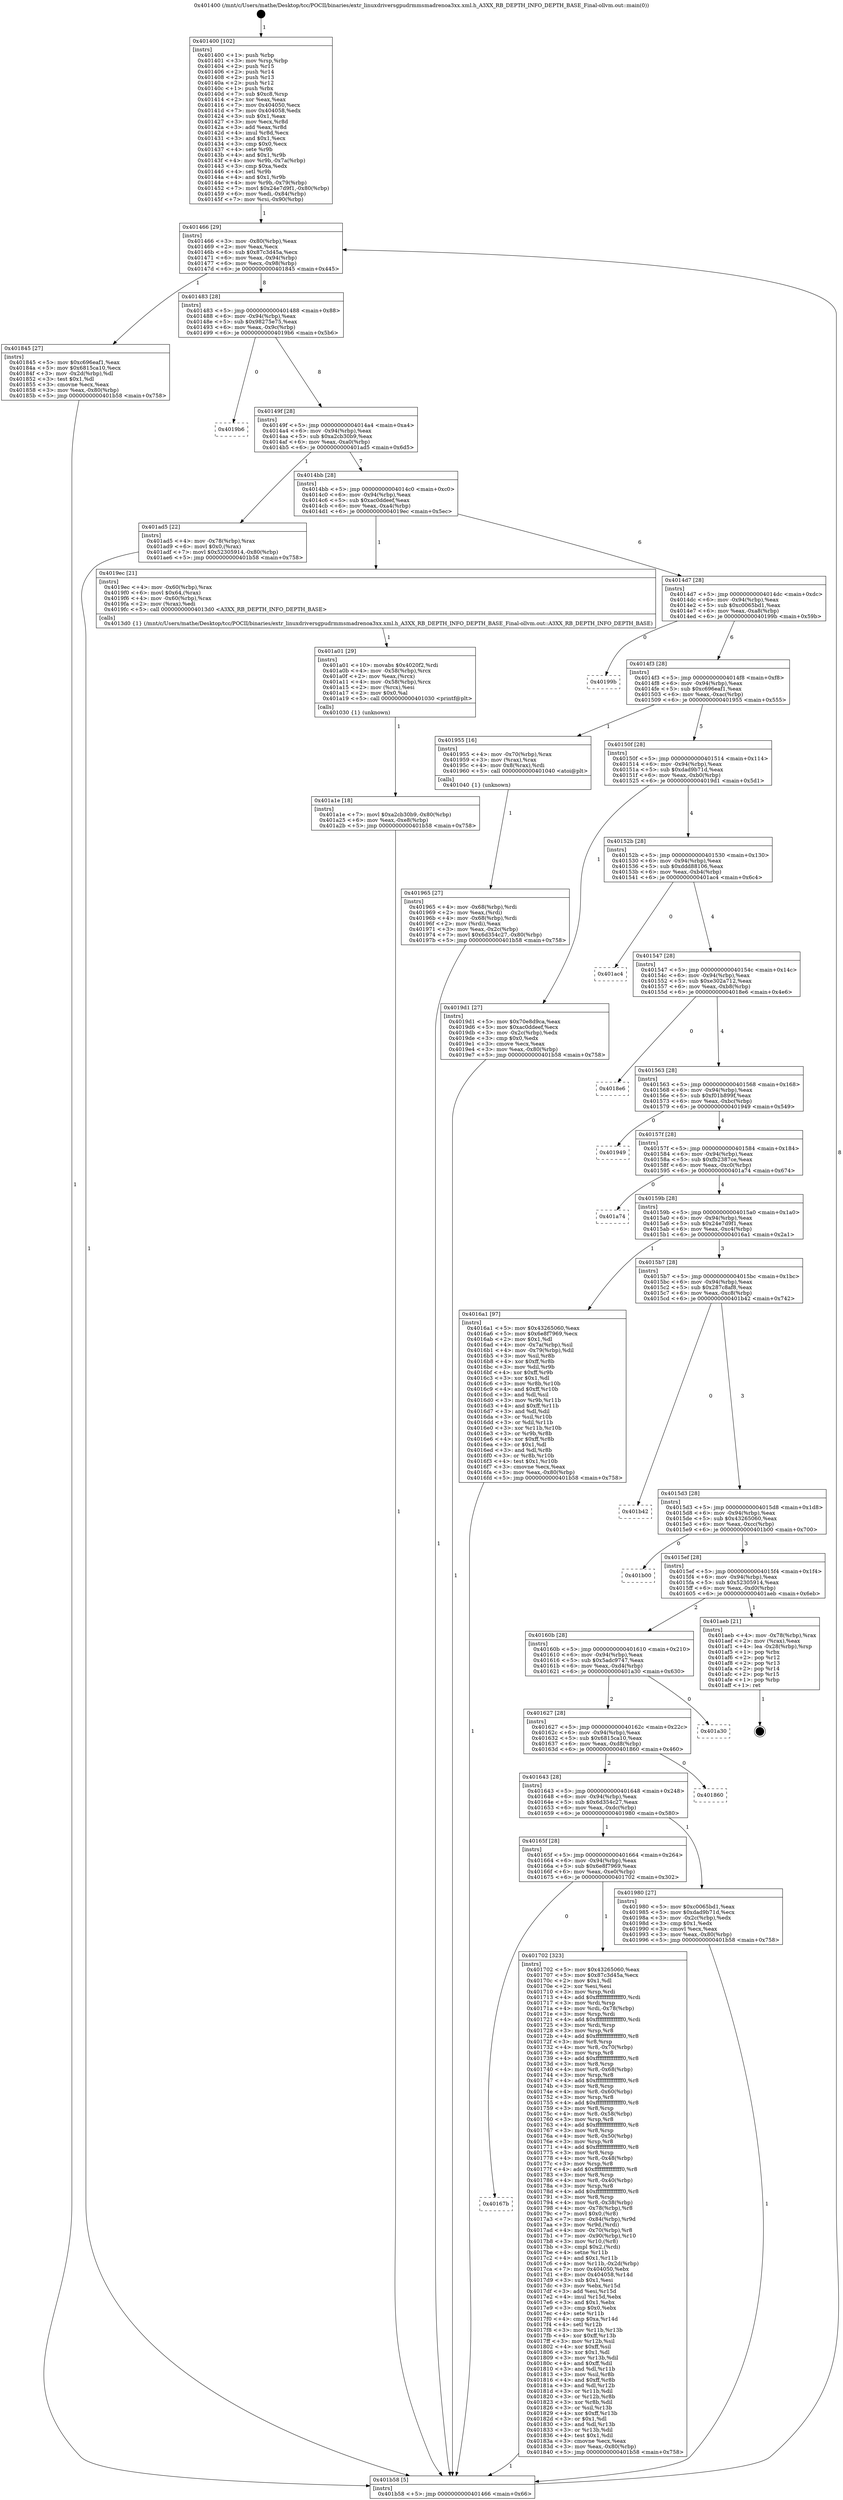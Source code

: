 digraph "0x401400" {
  label = "0x401400 (/mnt/c/Users/mathe/Desktop/tcc/POCII/binaries/extr_linuxdriversgpudrmmsmadrenoa3xx.xml.h_A3XX_RB_DEPTH_INFO_DEPTH_BASE_Final-ollvm.out::main(0))"
  labelloc = "t"
  node[shape=record]

  Entry [label="",width=0.3,height=0.3,shape=circle,fillcolor=black,style=filled]
  "0x401466" [label="{
     0x401466 [29]\l
     | [instrs]\l
     &nbsp;&nbsp;0x401466 \<+3\>: mov -0x80(%rbp),%eax\l
     &nbsp;&nbsp;0x401469 \<+2\>: mov %eax,%ecx\l
     &nbsp;&nbsp;0x40146b \<+6\>: sub $0x87c3d45a,%ecx\l
     &nbsp;&nbsp;0x401471 \<+6\>: mov %eax,-0x94(%rbp)\l
     &nbsp;&nbsp;0x401477 \<+6\>: mov %ecx,-0x98(%rbp)\l
     &nbsp;&nbsp;0x40147d \<+6\>: je 0000000000401845 \<main+0x445\>\l
  }"]
  "0x401845" [label="{
     0x401845 [27]\l
     | [instrs]\l
     &nbsp;&nbsp;0x401845 \<+5\>: mov $0xc696eaf1,%eax\l
     &nbsp;&nbsp;0x40184a \<+5\>: mov $0x6815ca10,%ecx\l
     &nbsp;&nbsp;0x40184f \<+3\>: mov -0x2d(%rbp),%dl\l
     &nbsp;&nbsp;0x401852 \<+3\>: test $0x1,%dl\l
     &nbsp;&nbsp;0x401855 \<+3\>: cmovne %ecx,%eax\l
     &nbsp;&nbsp;0x401858 \<+3\>: mov %eax,-0x80(%rbp)\l
     &nbsp;&nbsp;0x40185b \<+5\>: jmp 0000000000401b58 \<main+0x758\>\l
  }"]
  "0x401483" [label="{
     0x401483 [28]\l
     | [instrs]\l
     &nbsp;&nbsp;0x401483 \<+5\>: jmp 0000000000401488 \<main+0x88\>\l
     &nbsp;&nbsp;0x401488 \<+6\>: mov -0x94(%rbp),%eax\l
     &nbsp;&nbsp;0x40148e \<+5\>: sub $0x98275e75,%eax\l
     &nbsp;&nbsp;0x401493 \<+6\>: mov %eax,-0x9c(%rbp)\l
     &nbsp;&nbsp;0x401499 \<+6\>: je 00000000004019b6 \<main+0x5b6\>\l
  }"]
  Exit [label="",width=0.3,height=0.3,shape=circle,fillcolor=black,style=filled,peripheries=2]
  "0x4019b6" [label="{
     0x4019b6\l
  }", style=dashed]
  "0x40149f" [label="{
     0x40149f [28]\l
     | [instrs]\l
     &nbsp;&nbsp;0x40149f \<+5\>: jmp 00000000004014a4 \<main+0xa4\>\l
     &nbsp;&nbsp;0x4014a4 \<+6\>: mov -0x94(%rbp),%eax\l
     &nbsp;&nbsp;0x4014aa \<+5\>: sub $0xa2cb30b9,%eax\l
     &nbsp;&nbsp;0x4014af \<+6\>: mov %eax,-0xa0(%rbp)\l
     &nbsp;&nbsp;0x4014b5 \<+6\>: je 0000000000401ad5 \<main+0x6d5\>\l
  }"]
  "0x401a1e" [label="{
     0x401a1e [18]\l
     | [instrs]\l
     &nbsp;&nbsp;0x401a1e \<+7\>: movl $0xa2cb30b9,-0x80(%rbp)\l
     &nbsp;&nbsp;0x401a25 \<+6\>: mov %eax,-0xe8(%rbp)\l
     &nbsp;&nbsp;0x401a2b \<+5\>: jmp 0000000000401b58 \<main+0x758\>\l
  }"]
  "0x401ad5" [label="{
     0x401ad5 [22]\l
     | [instrs]\l
     &nbsp;&nbsp;0x401ad5 \<+4\>: mov -0x78(%rbp),%rax\l
     &nbsp;&nbsp;0x401ad9 \<+6\>: movl $0x0,(%rax)\l
     &nbsp;&nbsp;0x401adf \<+7\>: movl $0x52305914,-0x80(%rbp)\l
     &nbsp;&nbsp;0x401ae6 \<+5\>: jmp 0000000000401b58 \<main+0x758\>\l
  }"]
  "0x4014bb" [label="{
     0x4014bb [28]\l
     | [instrs]\l
     &nbsp;&nbsp;0x4014bb \<+5\>: jmp 00000000004014c0 \<main+0xc0\>\l
     &nbsp;&nbsp;0x4014c0 \<+6\>: mov -0x94(%rbp),%eax\l
     &nbsp;&nbsp;0x4014c6 \<+5\>: sub $0xac0ddeef,%eax\l
     &nbsp;&nbsp;0x4014cb \<+6\>: mov %eax,-0xa4(%rbp)\l
     &nbsp;&nbsp;0x4014d1 \<+6\>: je 00000000004019ec \<main+0x5ec\>\l
  }"]
  "0x401a01" [label="{
     0x401a01 [29]\l
     | [instrs]\l
     &nbsp;&nbsp;0x401a01 \<+10\>: movabs $0x4020f2,%rdi\l
     &nbsp;&nbsp;0x401a0b \<+4\>: mov -0x58(%rbp),%rcx\l
     &nbsp;&nbsp;0x401a0f \<+2\>: mov %eax,(%rcx)\l
     &nbsp;&nbsp;0x401a11 \<+4\>: mov -0x58(%rbp),%rcx\l
     &nbsp;&nbsp;0x401a15 \<+2\>: mov (%rcx),%esi\l
     &nbsp;&nbsp;0x401a17 \<+2\>: mov $0x0,%al\l
     &nbsp;&nbsp;0x401a19 \<+5\>: call 0000000000401030 \<printf@plt\>\l
     | [calls]\l
     &nbsp;&nbsp;0x401030 \{1\} (unknown)\l
  }"]
  "0x4019ec" [label="{
     0x4019ec [21]\l
     | [instrs]\l
     &nbsp;&nbsp;0x4019ec \<+4\>: mov -0x60(%rbp),%rax\l
     &nbsp;&nbsp;0x4019f0 \<+6\>: movl $0x64,(%rax)\l
     &nbsp;&nbsp;0x4019f6 \<+4\>: mov -0x60(%rbp),%rax\l
     &nbsp;&nbsp;0x4019fa \<+2\>: mov (%rax),%edi\l
     &nbsp;&nbsp;0x4019fc \<+5\>: call 00000000004013d0 \<A3XX_RB_DEPTH_INFO_DEPTH_BASE\>\l
     | [calls]\l
     &nbsp;&nbsp;0x4013d0 \{1\} (/mnt/c/Users/mathe/Desktop/tcc/POCII/binaries/extr_linuxdriversgpudrmmsmadrenoa3xx.xml.h_A3XX_RB_DEPTH_INFO_DEPTH_BASE_Final-ollvm.out::A3XX_RB_DEPTH_INFO_DEPTH_BASE)\l
  }"]
  "0x4014d7" [label="{
     0x4014d7 [28]\l
     | [instrs]\l
     &nbsp;&nbsp;0x4014d7 \<+5\>: jmp 00000000004014dc \<main+0xdc\>\l
     &nbsp;&nbsp;0x4014dc \<+6\>: mov -0x94(%rbp),%eax\l
     &nbsp;&nbsp;0x4014e2 \<+5\>: sub $0xc0065bd1,%eax\l
     &nbsp;&nbsp;0x4014e7 \<+6\>: mov %eax,-0xa8(%rbp)\l
     &nbsp;&nbsp;0x4014ed \<+6\>: je 000000000040199b \<main+0x59b\>\l
  }"]
  "0x401965" [label="{
     0x401965 [27]\l
     | [instrs]\l
     &nbsp;&nbsp;0x401965 \<+4\>: mov -0x68(%rbp),%rdi\l
     &nbsp;&nbsp;0x401969 \<+2\>: mov %eax,(%rdi)\l
     &nbsp;&nbsp;0x40196b \<+4\>: mov -0x68(%rbp),%rdi\l
     &nbsp;&nbsp;0x40196f \<+2\>: mov (%rdi),%eax\l
     &nbsp;&nbsp;0x401971 \<+3\>: mov %eax,-0x2c(%rbp)\l
     &nbsp;&nbsp;0x401974 \<+7\>: movl $0x6d354c27,-0x80(%rbp)\l
     &nbsp;&nbsp;0x40197b \<+5\>: jmp 0000000000401b58 \<main+0x758\>\l
  }"]
  "0x40199b" [label="{
     0x40199b\l
  }", style=dashed]
  "0x4014f3" [label="{
     0x4014f3 [28]\l
     | [instrs]\l
     &nbsp;&nbsp;0x4014f3 \<+5\>: jmp 00000000004014f8 \<main+0xf8\>\l
     &nbsp;&nbsp;0x4014f8 \<+6\>: mov -0x94(%rbp),%eax\l
     &nbsp;&nbsp;0x4014fe \<+5\>: sub $0xc696eaf1,%eax\l
     &nbsp;&nbsp;0x401503 \<+6\>: mov %eax,-0xac(%rbp)\l
     &nbsp;&nbsp;0x401509 \<+6\>: je 0000000000401955 \<main+0x555\>\l
  }"]
  "0x40167b" [label="{
     0x40167b\l
  }", style=dashed]
  "0x401955" [label="{
     0x401955 [16]\l
     | [instrs]\l
     &nbsp;&nbsp;0x401955 \<+4\>: mov -0x70(%rbp),%rax\l
     &nbsp;&nbsp;0x401959 \<+3\>: mov (%rax),%rax\l
     &nbsp;&nbsp;0x40195c \<+4\>: mov 0x8(%rax),%rdi\l
     &nbsp;&nbsp;0x401960 \<+5\>: call 0000000000401040 \<atoi@plt\>\l
     | [calls]\l
     &nbsp;&nbsp;0x401040 \{1\} (unknown)\l
  }"]
  "0x40150f" [label="{
     0x40150f [28]\l
     | [instrs]\l
     &nbsp;&nbsp;0x40150f \<+5\>: jmp 0000000000401514 \<main+0x114\>\l
     &nbsp;&nbsp;0x401514 \<+6\>: mov -0x94(%rbp),%eax\l
     &nbsp;&nbsp;0x40151a \<+5\>: sub $0xdad9b71d,%eax\l
     &nbsp;&nbsp;0x40151f \<+6\>: mov %eax,-0xb0(%rbp)\l
     &nbsp;&nbsp;0x401525 \<+6\>: je 00000000004019d1 \<main+0x5d1\>\l
  }"]
  "0x401702" [label="{
     0x401702 [323]\l
     | [instrs]\l
     &nbsp;&nbsp;0x401702 \<+5\>: mov $0x43265060,%eax\l
     &nbsp;&nbsp;0x401707 \<+5\>: mov $0x87c3d45a,%ecx\l
     &nbsp;&nbsp;0x40170c \<+2\>: mov $0x1,%dl\l
     &nbsp;&nbsp;0x40170e \<+2\>: xor %esi,%esi\l
     &nbsp;&nbsp;0x401710 \<+3\>: mov %rsp,%rdi\l
     &nbsp;&nbsp;0x401713 \<+4\>: add $0xfffffffffffffff0,%rdi\l
     &nbsp;&nbsp;0x401717 \<+3\>: mov %rdi,%rsp\l
     &nbsp;&nbsp;0x40171a \<+4\>: mov %rdi,-0x78(%rbp)\l
     &nbsp;&nbsp;0x40171e \<+3\>: mov %rsp,%rdi\l
     &nbsp;&nbsp;0x401721 \<+4\>: add $0xfffffffffffffff0,%rdi\l
     &nbsp;&nbsp;0x401725 \<+3\>: mov %rdi,%rsp\l
     &nbsp;&nbsp;0x401728 \<+3\>: mov %rsp,%r8\l
     &nbsp;&nbsp;0x40172b \<+4\>: add $0xfffffffffffffff0,%r8\l
     &nbsp;&nbsp;0x40172f \<+3\>: mov %r8,%rsp\l
     &nbsp;&nbsp;0x401732 \<+4\>: mov %r8,-0x70(%rbp)\l
     &nbsp;&nbsp;0x401736 \<+3\>: mov %rsp,%r8\l
     &nbsp;&nbsp;0x401739 \<+4\>: add $0xfffffffffffffff0,%r8\l
     &nbsp;&nbsp;0x40173d \<+3\>: mov %r8,%rsp\l
     &nbsp;&nbsp;0x401740 \<+4\>: mov %r8,-0x68(%rbp)\l
     &nbsp;&nbsp;0x401744 \<+3\>: mov %rsp,%r8\l
     &nbsp;&nbsp;0x401747 \<+4\>: add $0xfffffffffffffff0,%r8\l
     &nbsp;&nbsp;0x40174b \<+3\>: mov %r8,%rsp\l
     &nbsp;&nbsp;0x40174e \<+4\>: mov %r8,-0x60(%rbp)\l
     &nbsp;&nbsp;0x401752 \<+3\>: mov %rsp,%r8\l
     &nbsp;&nbsp;0x401755 \<+4\>: add $0xfffffffffffffff0,%r8\l
     &nbsp;&nbsp;0x401759 \<+3\>: mov %r8,%rsp\l
     &nbsp;&nbsp;0x40175c \<+4\>: mov %r8,-0x58(%rbp)\l
     &nbsp;&nbsp;0x401760 \<+3\>: mov %rsp,%r8\l
     &nbsp;&nbsp;0x401763 \<+4\>: add $0xfffffffffffffff0,%r8\l
     &nbsp;&nbsp;0x401767 \<+3\>: mov %r8,%rsp\l
     &nbsp;&nbsp;0x40176a \<+4\>: mov %r8,-0x50(%rbp)\l
     &nbsp;&nbsp;0x40176e \<+3\>: mov %rsp,%r8\l
     &nbsp;&nbsp;0x401771 \<+4\>: add $0xfffffffffffffff0,%r8\l
     &nbsp;&nbsp;0x401775 \<+3\>: mov %r8,%rsp\l
     &nbsp;&nbsp;0x401778 \<+4\>: mov %r8,-0x48(%rbp)\l
     &nbsp;&nbsp;0x40177c \<+3\>: mov %rsp,%r8\l
     &nbsp;&nbsp;0x40177f \<+4\>: add $0xfffffffffffffff0,%r8\l
     &nbsp;&nbsp;0x401783 \<+3\>: mov %r8,%rsp\l
     &nbsp;&nbsp;0x401786 \<+4\>: mov %r8,-0x40(%rbp)\l
     &nbsp;&nbsp;0x40178a \<+3\>: mov %rsp,%r8\l
     &nbsp;&nbsp;0x40178d \<+4\>: add $0xfffffffffffffff0,%r8\l
     &nbsp;&nbsp;0x401791 \<+3\>: mov %r8,%rsp\l
     &nbsp;&nbsp;0x401794 \<+4\>: mov %r8,-0x38(%rbp)\l
     &nbsp;&nbsp;0x401798 \<+4\>: mov -0x78(%rbp),%r8\l
     &nbsp;&nbsp;0x40179c \<+7\>: movl $0x0,(%r8)\l
     &nbsp;&nbsp;0x4017a3 \<+7\>: mov -0x84(%rbp),%r9d\l
     &nbsp;&nbsp;0x4017aa \<+3\>: mov %r9d,(%rdi)\l
     &nbsp;&nbsp;0x4017ad \<+4\>: mov -0x70(%rbp),%r8\l
     &nbsp;&nbsp;0x4017b1 \<+7\>: mov -0x90(%rbp),%r10\l
     &nbsp;&nbsp;0x4017b8 \<+3\>: mov %r10,(%r8)\l
     &nbsp;&nbsp;0x4017bb \<+3\>: cmpl $0x2,(%rdi)\l
     &nbsp;&nbsp;0x4017be \<+4\>: setne %r11b\l
     &nbsp;&nbsp;0x4017c2 \<+4\>: and $0x1,%r11b\l
     &nbsp;&nbsp;0x4017c6 \<+4\>: mov %r11b,-0x2d(%rbp)\l
     &nbsp;&nbsp;0x4017ca \<+7\>: mov 0x404050,%ebx\l
     &nbsp;&nbsp;0x4017d1 \<+8\>: mov 0x404058,%r14d\l
     &nbsp;&nbsp;0x4017d9 \<+3\>: sub $0x1,%esi\l
     &nbsp;&nbsp;0x4017dc \<+3\>: mov %ebx,%r15d\l
     &nbsp;&nbsp;0x4017df \<+3\>: add %esi,%r15d\l
     &nbsp;&nbsp;0x4017e2 \<+4\>: imul %r15d,%ebx\l
     &nbsp;&nbsp;0x4017e6 \<+3\>: and $0x1,%ebx\l
     &nbsp;&nbsp;0x4017e9 \<+3\>: cmp $0x0,%ebx\l
     &nbsp;&nbsp;0x4017ec \<+4\>: sete %r11b\l
     &nbsp;&nbsp;0x4017f0 \<+4\>: cmp $0xa,%r14d\l
     &nbsp;&nbsp;0x4017f4 \<+4\>: setl %r12b\l
     &nbsp;&nbsp;0x4017f8 \<+3\>: mov %r11b,%r13b\l
     &nbsp;&nbsp;0x4017fb \<+4\>: xor $0xff,%r13b\l
     &nbsp;&nbsp;0x4017ff \<+3\>: mov %r12b,%sil\l
     &nbsp;&nbsp;0x401802 \<+4\>: xor $0xff,%sil\l
     &nbsp;&nbsp;0x401806 \<+3\>: xor $0x1,%dl\l
     &nbsp;&nbsp;0x401809 \<+3\>: mov %r13b,%dil\l
     &nbsp;&nbsp;0x40180c \<+4\>: and $0xff,%dil\l
     &nbsp;&nbsp;0x401810 \<+3\>: and %dl,%r11b\l
     &nbsp;&nbsp;0x401813 \<+3\>: mov %sil,%r8b\l
     &nbsp;&nbsp;0x401816 \<+4\>: and $0xff,%r8b\l
     &nbsp;&nbsp;0x40181a \<+3\>: and %dl,%r12b\l
     &nbsp;&nbsp;0x40181d \<+3\>: or %r11b,%dil\l
     &nbsp;&nbsp;0x401820 \<+3\>: or %r12b,%r8b\l
     &nbsp;&nbsp;0x401823 \<+3\>: xor %r8b,%dil\l
     &nbsp;&nbsp;0x401826 \<+3\>: or %sil,%r13b\l
     &nbsp;&nbsp;0x401829 \<+4\>: xor $0xff,%r13b\l
     &nbsp;&nbsp;0x40182d \<+3\>: or $0x1,%dl\l
     &nbsp;&nbsp;0x401830 \<+3\>: and %dl,%r13b\l
     &nbsp;&nbsp;0x401833 \<+3\>: or %r13b,%dil\l
     &nbsp;&nbsp;0x401836 \<+4\>: test $0x1,%dil\l
     &nbsp;&nbsp;0x40183a \<+3\>: cmovne %ecx,%eax\l
     &nbsp;&nbsp;0x40183d \<+3\>: mov %eax,-0x80(%rbp)\l
     &nbsp;&nbsp;0x401840 \<+5\>: jmp 0000000000401b58 \<main+0x758\>\l
  }"]
  "0x4019d1" [label="{
     0x4019d1 [27]\l
     | [instrs]\l
     &nbsp;&nbsp;0x4019d1 \<+5\>: mov $0x70e8d9ca,%eax\l
     &nbsp;&nbsp;0x4019d6 \<+5\>: mov $0xac0ddeef,%ecx\l
     &nbsp;&nbsp;0x4019db \<+3\>: mov -0x2c(%rbp),%edx\l
     &nbsp;&nbsp;0x4019de \<+3\>: cmp $0x0,%edx\l
     &nbsp;&nbsp;0x4019e1 \<+3\>: cmove %ecx,%eax\l
     &nbsp;&nbsp;0x4019e4 \<+3\>: mov %eax,-0x80(%rbp)\l
     &nbsp;&nbsp;0x4019e7 \<+5\>: jmp 0000000000401b58 \<main+0x758\>\l
  }"]
  "0x40152b" [label="{
     0x40152b [28]\l
     | [instrs]\l
     &nbsp;&nbsp;0x40152b \<+5\>: jmp 0000000000401530 \<main+0x130\>\l
     &nbsp;&nbsp;0x401530 \<+6\>: mov -0x94(%rbp),%eax\l
     &nbsp;&nbsp;0x401536 \<+5\>: sub $0xddd88106,%eax\l
     &nbsp;&nbsp;0x40153b \<+6\>: mov %eax,-0xb4(%rbp)\l
     &nbsp;&nbsp;0x401541 \<+6\>: je 0000000000401ac4 \<main+0x6c4\>\l
  }"]
  "0x40165f" [label="{
     0x40165f [28]\l
     | [instrs]\l
     &nbsp;&nbsp;0x40165f \<+5\>: jmp 0000000000401664 \<main+0x264\>\l
     &nbsp;&nbsp;0x401664 \<+6\>: mov -0x94(%rbp),%eax\l
     &nbsp;&nbsp;0x40166a \<+5\>: sub $0x6e8f7969,%eax\l
     &nbsp;&nbsp;0x40166f \<+6\>: mov %eax,-0xe0(%rbp)\l
     &nbsp;&nbsp;0x401675 \<+6\>: je 0000000000401702 \<main+0x302\>\l
  }"]
  "0x401ac4" [label="{
     0x401ac4\l
  }", style=dashed]
  "0x401547" [label="{
     0x401547 [28]\l
     | [instrs]\l
     &nbsp;&nbsp;0x401547 \<+5\>: jmp 000000000040154c \<main+0x14c\>\l
     &nbsp;&nbsp;0x40154c \<+6\>: mov -0x94(%rbp),%eax\l
     &nbsp;&nbsp;0x401552 \<+5\>: sub $0xe302a712,%eax\l
     &nbsp;&nbsp;0x401557 \<+6\>: mov %eax,-0xb8(%rbp)\l
     &nbsp;&nbsp;0x40155d \<+6\>: je 00000000004018e6 \<main+0x4e6\>\l
  }"]
  "0x401980" [label="{
     0x401980 [27]\l
     | [instrs]\l
     &nbsp;&nbsp;0x401980 \<+5\>: mov $0xc0065bd1,%eax\l
     &nbsp;&nbsp;0x401985 \<+5\>: mov $0xdad9b71d,%ecx\l
     &nbsp;&nbsp;0x40198a \<+3\>: mov -0x2c(%rbp),%edx\l
     &nbsp;&nbsp;0x40198d \<+3\>: cmp $0x1,%edx\l
     &nbsp;&nbsp;0x401990 \<+3\>: cmovl %ecx,%eax\l
     &nbsp;&nbsp;0x401993 \<+3\>: mov %eax,-0x80(%rbp)\l
     &nbsp;&nbsp;0x401996 \<+5\>: jmp 0000000000401b58 \<main+0x758\>\l
  }"]
  "0x4018e6" [label="{
     0x4018e6\l
  }", style=dashed]
  "0x401563" [label="{
     0x401563 [28]\l
     | [instrs]\l
     &nbsp;&nbsp;0x401563 \<+5\>: jmp 0000000000401568 \<main+0x168\>\l
     &nbsp;&nbsp;0x401568 \<+6\>: mov -0x94(%rbp),%eax\l
     &nbsp;&nbsp;0x40156e \<+5\>: sub $0xf01b899f,%eax\l
     &nbsp;&nbsp;0x401573 \<+6\>: mov %eax,-0xbc(%rbp)\l
     &nbsp;&nbsp;0x401579 \<+6\>: je 0000000000401949 \<main+0x549\>\l
  }"]
  "0x401643" [label="{
     0x401643 [28]\l
     | [instrs]\l
     &nbsp;&nbsp;0x401643 \<+5\>: jmp 0000000000401648 \<main+0x248\>\l
     &nbsp;&nbsp;0x401648 \<+6\>: mov -0x94(%rbp),%eax\l
     &nbsp;&nbsp;0x40164e \<+5\>: sub $0x6d354c27,%eax\l
     &nbsp;&nbsp;0x401653 \<+6\>: mov %eax,-0xdc(%rbp)\l
     &nbsp;&nbsp;0x401659 \<+6\>: je 0000000000401980 \<main+0x580\>\l
  }"]
  "0x401949" [label="{
     0x401949\l
  }", style=dashed]
  "0x40157f" [label="{
     0x40157f [28]\l
     | [instrs]\l
     &nbsp;&nbsp;0x40157f \<+5\>: jmp 0000000000401584 \<main+0x184\>\l
     &nbsp;&nbsp;0x401584 \<+6\>: mov -0x94(%rbp),%eax\l
     &nbsp;&nbsp;0x40158a \<+5\>: sub $0xfb2387ce,%eax\l
     &nbsp;&nbsp;0x40158f \<+6\>: mov %eax,-0xc0(%rbp)\l
     &nbsp;&nbsp;0x401595 \<+6\>: je 0000000000401a74 \<main+0x674\>\l
  }"]
  "0x401860" [label="{
     0x401860\l
  }", style=dashed]
  "0x401a74" [label="{
     0x401a74\l
  }", style=dashed]
  "0x40159b" [label="{
     0x40159b [28]\l
     | [instrs]\l
     &nbsp;&nbsp;0x40159b \<+5\>: jmp 00000000004015a0 \<main+0x1a0\>\l
     &nbsp;&nbsp;0x4015a0 \<+6\>: mov -0x94(%rbp),%eax\l
     &nbsp;&nbsp;0x4015a6 \<+5\>: sub $0x24e7d9f1,%eax\l
     &nbsp;&nbsp;0x4015ab \<+6\>: mov %eax,-0xc4(%rbp)\l
     &nbsp;&nbsp;0x4015b1 \<+6\>: je 00000000004016a1 \<main+0x2a1\>\l
  }"]
  "0x401627" [label="{
     0x401627 [28]\l
     | [instrs]\l
     &nbsp;&nbsp;0x401627 \<+5\>: jmp 000000000040162c \<main+0x22c\>\l
     &nbsp;&nbsp;0x40162c \<+6\>: mov -0x94(%rbp),%eax\l
     &nbsp;&nbsp;0x401632 \<+5\>: sub $0x6815ca10,%eax\l
     &nbsp;&nbsp;0x401637 \<+6\>: mov %eax,-0xd8(%rbp)\l
     &nbsp;&nbsp;0x40163d \<+6\>: je 0000000000401860 \<main+0x460\>\l
  }"]
  "0x4016a1" [label="{
     0x4016a1 [97]\l
     | [instrs]\l
     &nbsp;&nbsp;0x4016a1 \<+5\>: mov $0x43265060,%eax\l
     &nbsp;&nbsp;0x4016a6 \<+5\>: mov $0x6e8f7969,%ecx\l
     &nbsp;&nbsp;0x4016ab \<+2\>: mov $0x1,%dl\l
     &nbsp;&nbsp;0x4016ad \<+4\>: mov -0x7a(%rbp),%sil\l
     &nbsp;&nbsp;0x4016b1 \<+4\>: mov -0x79(%rbp),%dil\l
     &nbsp;&nbsp;0x4016b5 \<+3\>: mov %sil,%r8b\l
     &nbsp;&nbsp;0x4016b8 \<+4\>: xor $0xff,%r8b\l
     &nbsp;&nbsp;0x4016bc \<+3\>: mov %dil,%r9b\l
     &nbsp;&nbsp;0x4016bf \<+4\>: xor $0xff,%r9b\l
     &nbsp;&nbsp;0x4016c3 \<+3\>: xor $0x1,%dl\l
     &nbsp;&nbsp;0x4016c6 \<+3\>: mov %r8b,%r10b\l
     &nbsp;&nbsp;0x4016c9 \<+4\>: and $0xff,%r10b\l
     &nbsp;&nbsp;0x4016cd \<+3\>: and %dl,%sil\l
     &nbsp;&nbsp;0x4016d0 \<+3\>: mov %r9b,%r11b\l
     &nbsp;&nbsp;0x4016d3 \<+4\>: and $0xff,%r11b\l
     &nbsp;&nbsp;0x4016d7 \<+3\>: and %dl,%dil\l
     &nbsp;&nbsp;0x4016da \<+3\>: or %sil,%r10b\l
     &nbsp;&nbsp;0x4016dd \<+3\>: or %dil,%r11b\l
     &nbsp;&nbsp;0x4016e0 \<+3\>: xor %r11b,%r10b\l
     &nbsp;&nbsp;0x4016e3 \<+3\>: or %r9b,%r8b\l
     &nbsp;&nbsp;0x4016e6 \<+4\>: xor $0xff,%r8b\l
     &nbsp;&nbsp;0x4016ea \<+3\>: or $0x1,%dl\l
     &nbsp;&nbsp;0x4016ed \<+3\>: and %dl,%r8b\l
     &nbsp;&nbsp;0x4016f0 \<+3\>: or %r8b,%r10b\l
     &nbsp;&nbsp;0x4016f3 \<+4\>: test $0x1,%r10b\l
     &nbsp;&nbsp;0x4016f7 \<+3\>: cmovne %ecx,%eax\l
     &nbsp;&nbsp;0x4016fa \<+3\>: mov %eax,-0x80(%rbp)\l
     &nbsp;&nbsp;0x4016fd \<+5\>: jmp 0000000000401b58 \<main+0x758\>\l
  }"]
  "0x4015b7" [label="{
     0x4015b7 [28]\l
     | [instrs]\l
     &nbsp;&nbsp;0x4015b7 \<+5\>: jmp 00000000004015bc \<main+0x1bc\>\l
     &nbsp;&nbsp;0x4015bc \<+6\>: mov -0x94(%rbp),%eax\l
     &nbsp;&nbsp;0x4015c2 \<+5\>: sub $0x287c8af8,%eax\l
     &nbsp;&nbsp;0x4015c7 \<+6\>: mov %eax,-0xc8(%rbp)\l
     &nbsp;&nbsp;0x4015cd \<+6\>: je 0000000000401b42 \<main+0x742\>\l
  }"]
  "0x401b58" [label="{
     0x401b58 [5]\l
     | [instrs]\l
     &nbsp;&nbsp;0x401b58 \<+5\>: jmp 0000000000401466 \<main+0x66\>\l
  }"]
  "0x401400" [label="{
     0x401400 [102]\l
     | [instrs]\l
     &nbsp;&nbsp;0x401400 \<+1\>: push %rbp\l
     &nbsp;&nbsp;0x401401 \<+3\>: mov %rsp,%rbp\l
     &nbsp;&nbsp;0x401404 \<+2\>: push %r15\l
     &nbsp;&nbsp;0x401406 \<+2\>: push %r14\l
     &nbsp;&nbsp;0x401408 \<+2\>: push %r13\l
     &nbsp;&nbsp;0x40140a \<+2\>: push %r12\l
     &nbsp;&nbsp;0x40140c \<+1\>: push %rbx\l
     &nbsp;&nbsp;0x40140d \<+7\>: sub $0xc8,%rsp\l
     &nbsp;&nbsp;0x401414 \<+2\>: xor %eax,%eax\l
     &nbsp;&nbsp;0x401416 \<+7\>: mov 0x404050,%ecx\l
     &nbsp;&nbsp;0x40141d \<+7\>: mov 0x404058,%edx\l
     &nbsp;&nbsp;0x401424 \<+3\>: sub $0x1,%eax\l
     &nbsp;&nbsp;0x401427 \<+3\>: mov %ecx,%r8d\l
     &nbsp;&nbsp;0x40142a \<+3\>: add %eax,%r8d\l
     &nbsp;&nbsp;0x40142d \<+4\>: imul %r8d,%ecx\l
     &nbsp;&nbsp;0x401431 \<+3\>: and $0x1,%ecx\l
     &nbsp;&nbsp;0x401434 \<+3\>: cmp $0x0,%ecx\l
     &nbsp;&nbsp;0x401437 \<+4\>: sete %r9b\l
     &nbsp;&nbsp;0x40143b \<+4\>: and $0x1,%r9b\l
     &nbsp;&nbsp;0x40143f \<+4\>: mov %r9b,-0x7a(%rbp)\l
     &nbsp;&nbsp;0x401443 \<+3\>: cmp $0xa,%edx\l
     &nbsp;&nbsp;0x401446 \<+4\>: setl %r9b\l
     &nbsp;&nbsp;0x40144a \<+4\>: and $0x1,%r9b\l
     &nbsp;&nbsp;0x40144e \<+4\>: mov %r9b,-0x79(%rbp)\l
     &nbsp;&nbsp;0x401452 \<+7\>: movl $0x24e7d9f1,-0x80(%rbp)\l
     &nbsp;&nbsp;0x401459 \<+6\>: mov %edi,-0x84(%rbp)\l
     &nbsp;&nbsp;0x40145f \<+7\>: mov %rsi,-0x90(%rbp)\l
  }"]
  "0x401a30" [label="{
     0x401a30\l
  }", style=dashed]
  "0x401b42" [label="{
     0x401b42\l
  }", style=dashed]
  "0x4015d3" [label="{
     0x4015d3 [28]\l
     | [instrs]\l
     &nbsp;&nbsp;0x4015d3 \<+5\>: jmp 00000000004015d8 \<main+0x1d8\>\l
     &nbsp;&nbsp;0x4015d8 \<+6\>: mov -0x94(%rbp),%eax\l
     &nbsp;&nbsp;0x4015de \<+5\>: sub $0x43265060,%eax\l
     &nbsp;&nbsp;0x4015e3 \<+6\>: mov %eax,-0xcc(%rbp)\l
     &nbsp;&nbsp;0x4015e9 \<+6\>: je 0000000000401b00 \<main+0x700\>\l
  }"]
  "0x40160b" [label="{
     0x40160b [28]\l
     | [instrs]\l
     &nbsp;&nbsp;0x40160b \<+5\>: jmp 0000000000401610 \<main+0x210\>\l
     &nbsp;&nbsp;0x401610 \<+6\>: mov -0x94(%rbp),%eax\l
     &nbsp;&nbsp;0x401616 \<+5\>: sub $0x5adc9747,%eax\l
     &nbsp;&nbsp;0x40161b \<+6\>: mov %eax,-0xd4(%rbp)\l
     &nbsp;&nbsp;0x401621 \<+6\>: je 0000000000401a30 \<main+0x630\>\l
  }"]
  "0x401b00" [label="{
     0x401b00\l
  }", style=dashed]
  "0x4015ef" [label="{
     0x4015ef [28]\l
     | [instrs]\l
     &nbsp;&nbsp;0x4015ef \<+5\>: jmp 00000000004015f4 \<main+0x1f4\>\l
     &nbsp;&nbsp;0x4015f4 \<+6\>: mov -0x94(%rbp),%eax\l
     &nbsp;&nbsp;0x4015fa \<+5\>: sub $0x52305914,%eax\l
     &nbsp;&nbsp;0x4015ff \<+6\>: mov %eax,-0xd0(%rbp)\l
     &nbsp;&nbsp;0x401605 \<+6\>: je 0000000000401aeb \<main+0x6eb\>\l
  }"]
  "0x401aeb" [label="{
     0x401aeb [21]\l
     | [instrs]\l
     &nbsp;&nbsp;0x401aeb \<+4\>: mov -0x78(%rbp),%rax\l
     &nbsp;&nbsp;0x401aef \<+2\>: mov (%rax),%eax\l
     &nbsp;&nbsp;0x401af1 \<+4\>: lea -0x28(%rbp),%rsp\l
     &nbsp;&nbsp;0x401af5 \<+1\>: pop %rbx\l
     &nbsp;&nbsp;0x401af6 \<+2\>: pop %r12\l
     &nbsp;&nbsp;0x401af8 \<+2\>: pop %r13\l
     &nbsp;&nbsp;0x401afa \<+2\>: pop %r14\l
     &nbsp;&nbsp;0x401afc \<+2\>: pop %r15\l
     &nbsp;&nbsp;0x401afe \<+1\>: pop %rbp\l
     &nbsp;&nbsp;0x401aff \<+1\>: ret\l
  }"]
  Entry -> "0x401400" [label=" 1"]
  "0x401466" -> "0x401845" [label=" 1"]
  "0x401466" -> "0x401483" [label=" 8"]
  "0x401aeb" -> Exit [label=" 1"]
  "0x401483" -> "0x4019b6" [label=" 0"]
  "0x401483" -> "0x40149f" [label=" 8"]
  "0x401ad5" -> "0x401b58" [label=" 1"]
  "0x40149f" -> "0x401ad5" [label=" 1"]
  "0x40149f" -> "0x4014bb" [label=" 7"]
  "0x401a1e" -> "0x401b58" [label=" 1"]
  "0x4014bb" -> "0x4019ec" [label=" 1"]
  "0x4014bb" -> "0x4014d7" [label=" 6"]
  "0x401a01" -> "0x401a1e" [label=" 1"]
  "0x4014d7" -> "0x40199b" [label=" 0"]
  "0x4014d7" -> "0x4014f3" [label=" 6"]
  "0x4019ec" -> "0x401a01" [label=" 1"]
  "0x4014f3" -> "0x401955" [label=" 1"]
  "0x4014f3" -> "0x40150f" [label=" 5"]
  "0x401980" -> "0x401b58" [label=" 1"]
  "0x40150f" -> "0x4019d1" [label=" 1"]
  "0x40150f" -> "0x40152b" [label=" 4"]
  "0x401965" -> "0x401b58" [label=" 1"]
  "0x40152b" -> "0x401ac4" [label=" 0"]
  "0x40152b" -> "0x401547" [label=" 4"]
  "0x401845" -> "0x401b58" [label=" 1"]
  "0x401547" -> "0x4018e6" [label=" 0"]
  "0x401547" -> "0x401563" [label=" 4"]
  "0x401702" -> "0x401b58" [label=" 1"]
  "0x401563" -> "0x401949" [label=" 0"]
  "0x401563" -> "0x40157f" [label=" 4"]
  "0x40165f" -> "0x40167b" [label=" 0"]
  "0x40157f" -> "0x401a74" [label=" 0"]
  "0x40157f" -> "0x40159b" [label=" 4"]
  "0x40165f" -> "0x401702" [label=" 1"]
  "0x40159b" -> "0x4016a1" [label=" 1"]
  "0x40159b" -> "0x4015b7" [label=" 3"]
  "0x4016a1" -> "0x401b58" [label=" 1"]
  "0x401400" -> "0x401466" [label=" 1"]
  "0x401b58" -> "0x401466" [label=" 8"]
  "0x401643" -> "0x40165f" [label=" 1"]
  "0x4015b7" -> "0x401b42" [label=" 0"]
  "0x4015b7" -> "0x4015d3" [label=" 3"]
  "0x401643" -> "0x401980" [label=" 1"]
  "0x4015d3" -> "0x401b00" [label=" 0"]
  "0x4015d3" -> "0x4015ef" [label=" 3"]
  "0x401627" -> "0x401643" [label=" 2"]
  "0x4015ef" -> "0x401aeb" [label=" 1"]
  "0x4015ef" -> "0x40160b" [label=" 2"]
  "0x4019d1" -> "0x401b58" [label=" 1"]
  "0x40160b" -> "0x401a30" [label=" 0"]
  "0x40160b" -> "0x401627" [label=" 2"]
  "0x401955" -> "0x401965" [label=" 1"]
  "0x401627" -> "0x401860" [label=" 0"]
}
